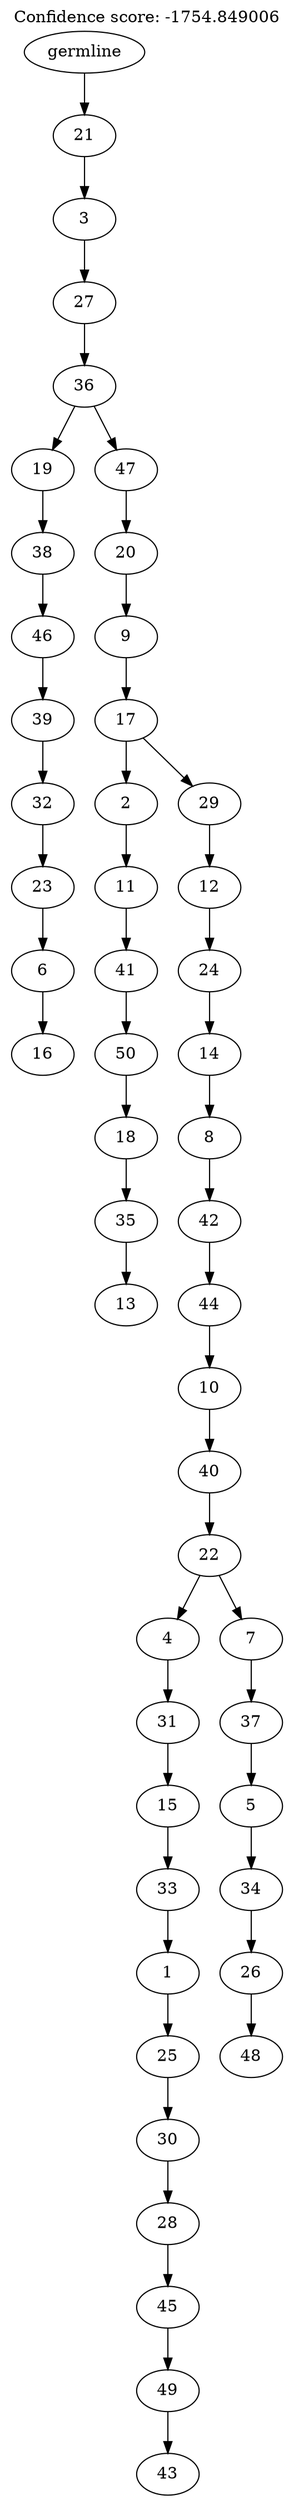 digraph g {
	"49" -> "50";
	"50" [label="16"];
	"48" -> "49";
	"49" [label="6"];
	"47" -> "48";
	"48" [label="23"];
	"46" -> "47";
	"47" [label="32"];
	"45" -> "46";
	"46" [label="39"];
	"44" -> "45";
	"45" [label="46"];
	"43" -> "44";
	"44" [label="38"];
	"41" -> "42";
	"42" [label="13"];
	"40" -> "41";
	"41" [label="35"];
	"39" -> "40";
	"40" [label="18"];
	"38" -> "39";
	"39" [label="50"];
	"37" -> "38";
	"38" [label="41"];
	"36" -> "37";
	"37" [label="11"];
	"34" -> "35";
	"35" [label="43"];
	"33" -> "34";
	"34" [label="49"];
	"32" -> "33";
	"33" [label="45"];
	"31" -> "32";
	"32" [label="28"];
	"30" -> "31";
	"31" [label="30"];
	"29" -> "30";
	"30" [label="25"];
	"28" -> "29";
	"29" [label="1"];
	"27" -> "28";
	"28" [label="33"];
	"26" -> "27";
	"27" [label="15"];
	"25" -> "26";
	"26" [label="31"];
	"23" -> "24";
	"24" [label="48"];
	"22" -> "23";
	"23" [label="26"];
	"21" -> "22";
	"22" [label="34"];
	"20" -> "21";
	"21" [label="5"];
	"19" -> "20";
	"20" [label="37"];
	"18" -> "19";
	"19" [label="7"];
	"18" -> "25";
	"25" [label="4"];
	"17" -> "18";
	"18" [label="22"];
	"16" -> "17";
	"17" [label="40"];
	"15" -> "16";
	"16" [label="10"];
	"14" -> "15";
	"15" [label="44"];
	"13" -> "14";
	"14" [label="42"];
	"12" -> "13";
	"13" [label="8"];
	"11" -> "12";
	"12" [label="14"];
	"10" -> "11";
	"11" [label="24"];
	"9" -> "10";
	"10" [label="12"];
	"8" -> "9";
	"9" [label="29"];
	"8" -> "36";
	"36" [label="2"];
	"7" -> "8";
	"8" [label="17"];
	"6" -> "7";
	"7" [label="9"];
	"5" -> "6";
	"6" [label="20"];
	"4" -> "5";
	"5" [label="47"];
	"4" -> "43";
	"43" [label="19"];
	"3" -> "4";
	"4" [label="36"];
	"2" -> "3";
	"3" [label="27"];
	"1" -> "2";
	"2" [label="3"];
	"0" -> "1";
	"1" [label="21"];
	"0" [label="germline"];
	labelloc="t";
	label="Confidence score: -1754.849006";
}
